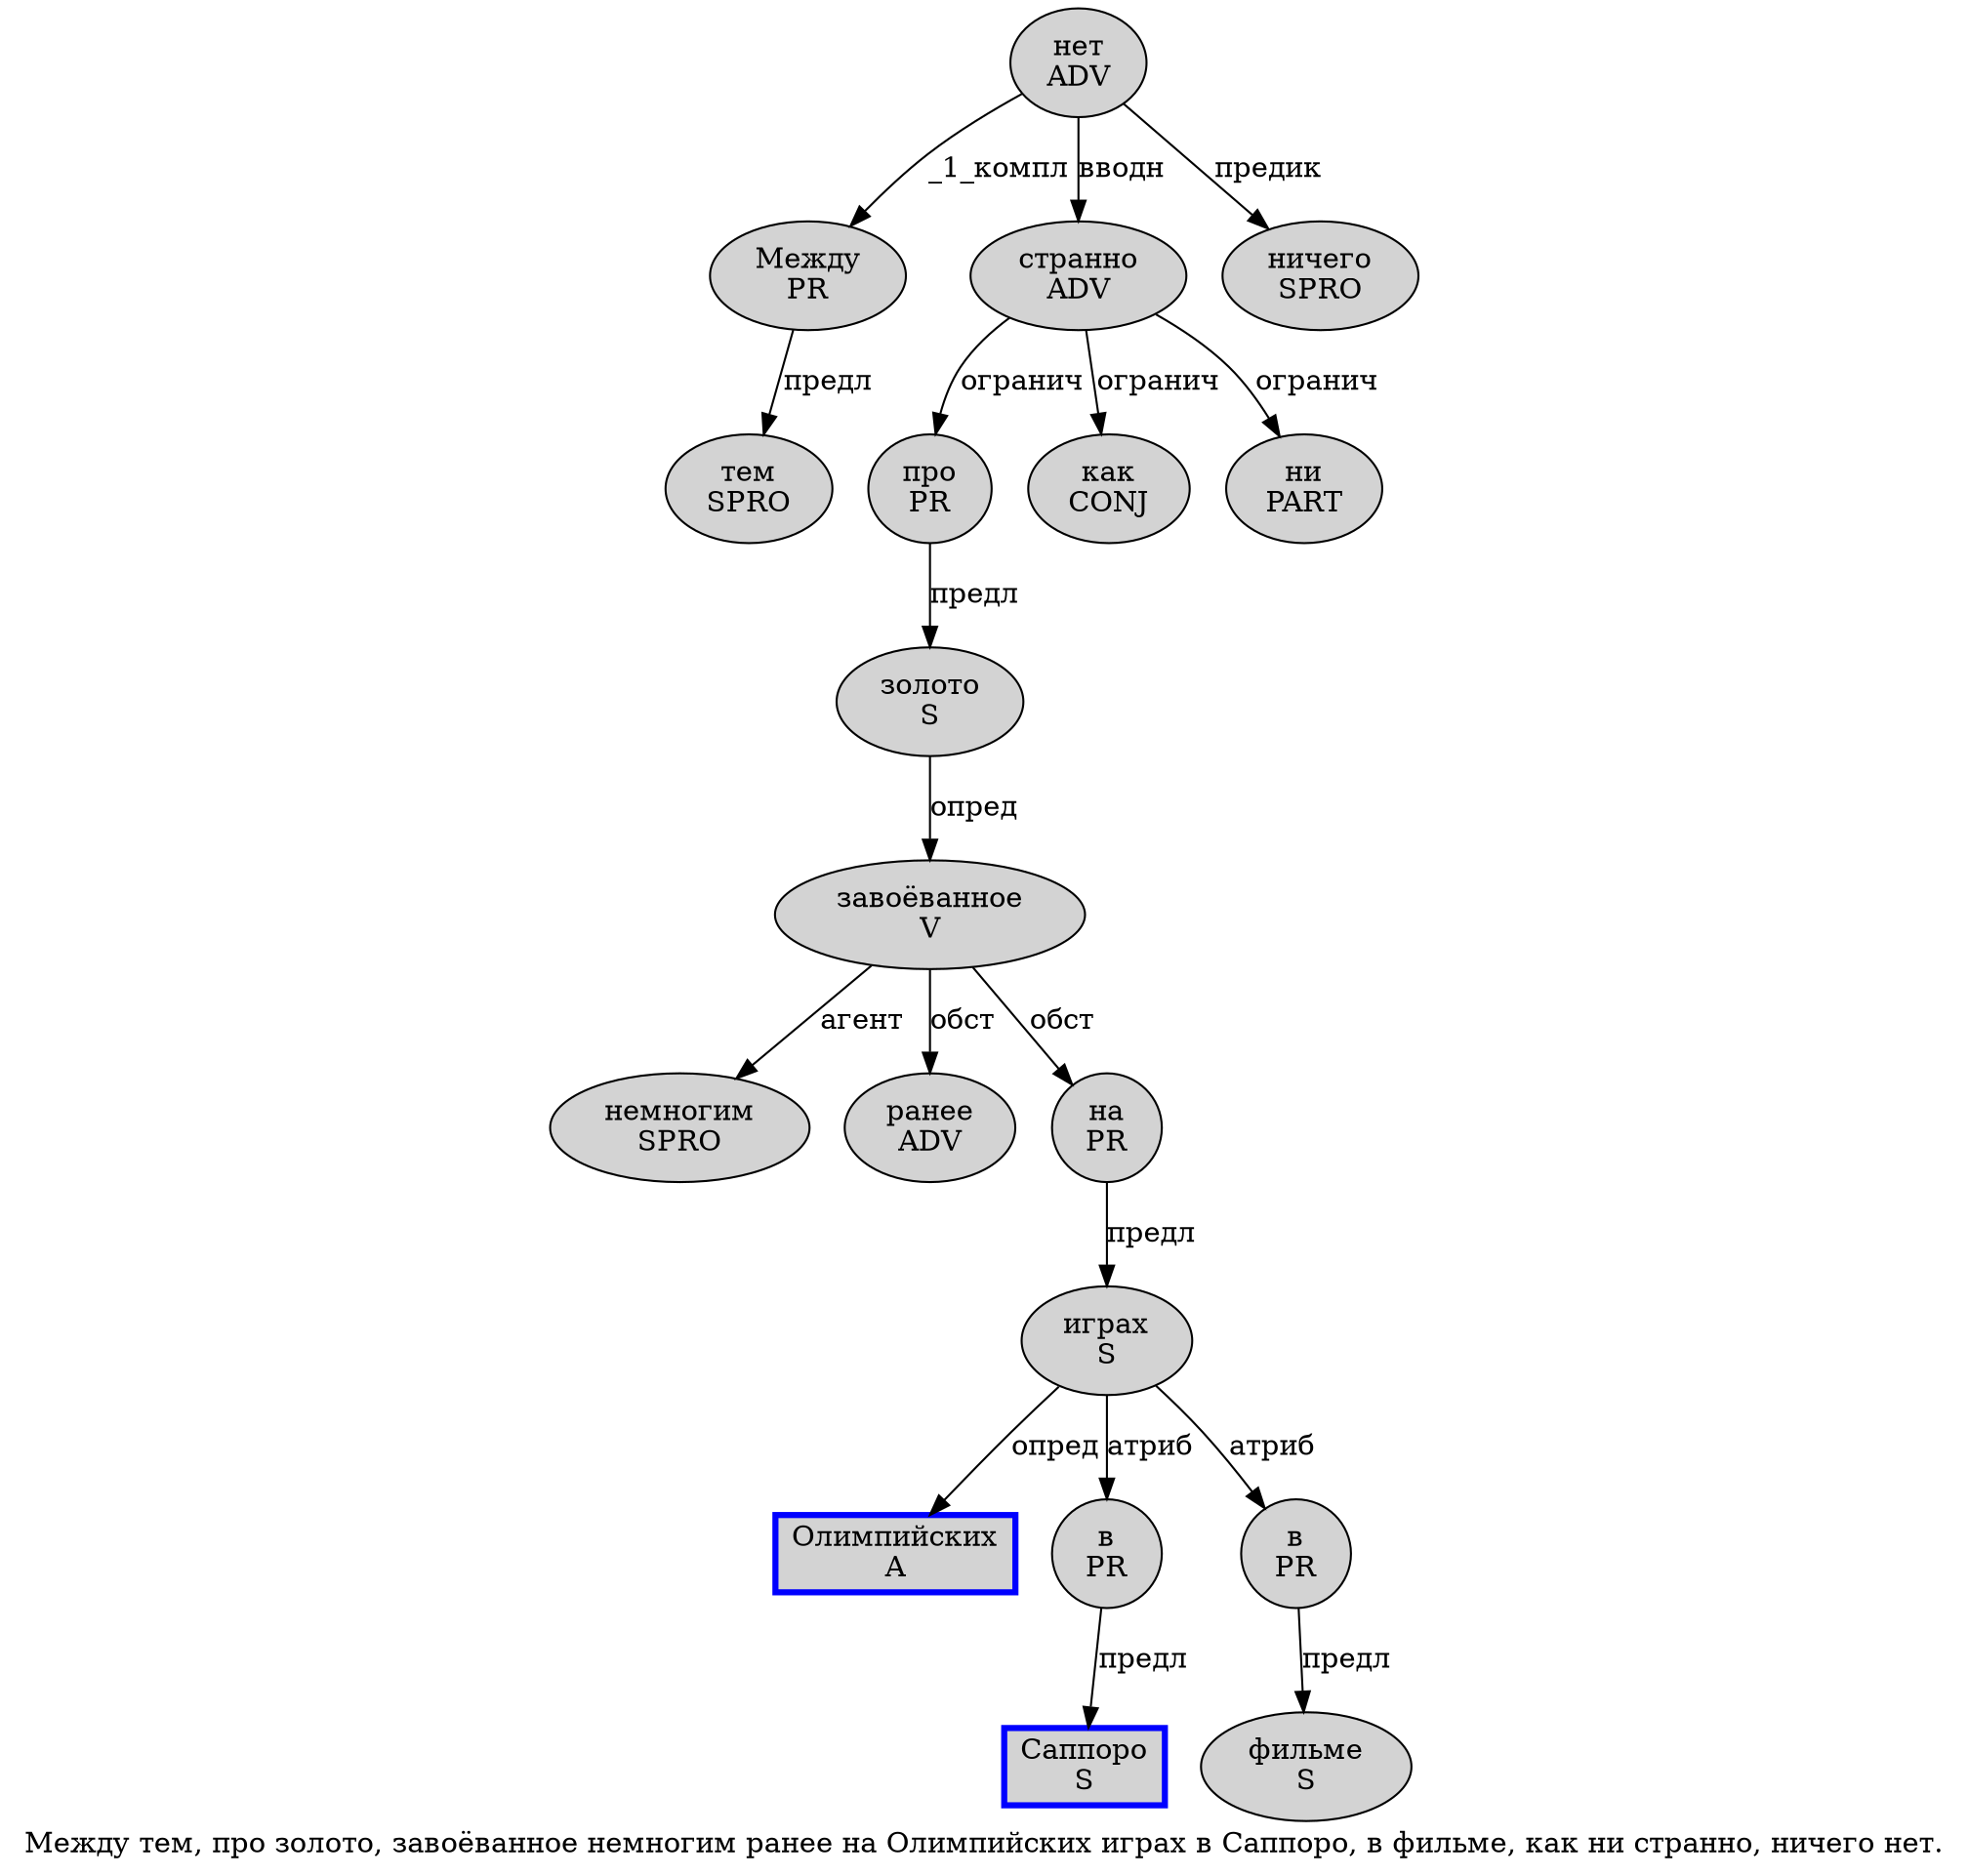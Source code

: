 digraph SENTENCE_3392 {
	graph [label="Между тем, про золото, завоёванное немногим ранее на Олимпийских играх в Саппоро, в фильме, как ни странно, ничего нет."]
	node [style=filled]
		0 [label="Между
PR" color="" fillcolor=lightgray penwidth=1 shape=ellipse]
		1 [label="тем
SPRO" color="" fillcolor=lightgray penwidth=1 shape=ellipse]
		3 [label="про
PR" color="" fillcolor=lightgray penwidth=1 shape=ellipse]
		4 [label="золото
S" color="" fillcolor=lightgray penwidth=1 shape=ellipse]
		6 [label="завоёванное
V" color="" fillcolor=lightgray penwidth=1 shape=ellipse]
		7 [label="немногим
SPRO" color="" fillcolor=lightgray penwidth=1 shape=ellipse]
		8 [label="ранее
ADV" color="" fillcolor=lightgray penwidth=1 shape=ellipse]
		9 [label="на
PR" color="" fillcolor=lightgray penwidth=1 shape=ellipse]
		10 [label="Олимпийских
A" color=blue fillcolor=lightgray penwidth=3 shape=box]
		11 [label="играх
S" color="" fillcolor=lightgray penwidth=1 shape=ellipse]
		12 [label="в
PR" color="" fillcolor=lightgray penwidth=1 shape=ellipse]
		13 [label="Саппоро
S" color=blue fillcolor=lightgray penwidth=3 shape=box]
		15 [label="в
PR" color="" fillcolor=lightgray penwidth=1 shape=ellipse]
		16 [label="фильме
S" color="" fillcolor=lightgray penwidth=1 shape=ellipse]
		18 [label="как
CONJ" color="" fillcolor=lightgray penwidth=1 shape=ellipse]
		19 [label="ни
PART" color="" fillcolor=lightgray penwidth=1 shape=ellipse]
		20 [label="странно
ADV" color="" fillcolor=lightgray penwidth=1 shape=ellipse]
		22 [label="ничего
SPRO" color="" fillcolor=lightgray penwidth=1 shape=ellipse]
		23 [label="нет
ADV" color="" fillcolor=lightgray penwidth=1 shape=ellipse]
			3 -> 4 [label="предл"]
			4 -> 6 [label="опред"]
			0 -> 1 [label="предл"]
			20 -> 3 [label="огранич"]
			20 -> 18 [label="огранич"]
			20 -> 19 [label="огранич"]
			11 -> 10 [label="опред"]
			11 -> 12 [label="атриб"]
			11 -> 15 [label="атриб"]
			15 -> 16 [label="предл"]
			23 -> 0 [label="_1_компл"]
			23 -> 20 [label="вводн"]
			23 -> 22 [label="предик"]
			9 -> 11 [label="предл"]
			6 -> 7 [label="агент"]
			6 -> 8 [label="обст"]
			6 -> 9 [label="обст"]
			12 -> 13 [label="предл"]
}